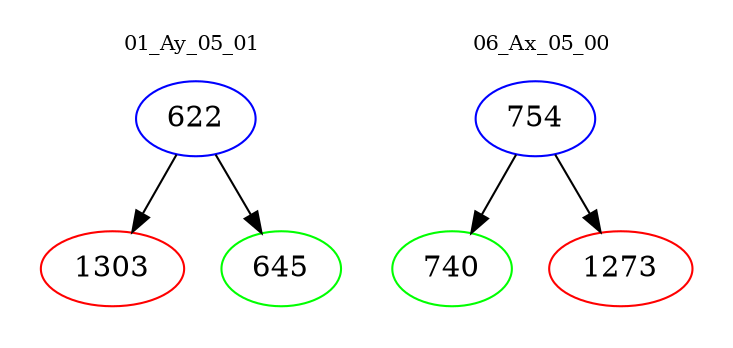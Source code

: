 digraph{
subgraph cluster_0 {
color = white
label = "01_Ay_05_01";
fontsize=10;
T0_622 [label="622", color="blue"]
T0_622 -> T0_1303 [color="black"]
T0_1303 [label="1303", color="red"]
T0_622 -> T0_645 [color="black"]
T0_645 [label="645", color="green"]
}
subgraph cluster_1 {
color = white
label = "06_Ax_05_00";
fontsize=10;
T1_754 [label="754", color="blue"]
T1_754 -> T1_740 [color="black"]
T1_740 [label="740", color="green"]
T1_754 -> T1_1273 [color="black"]
T1_1273 [label="1273", color="red"]
}
}
